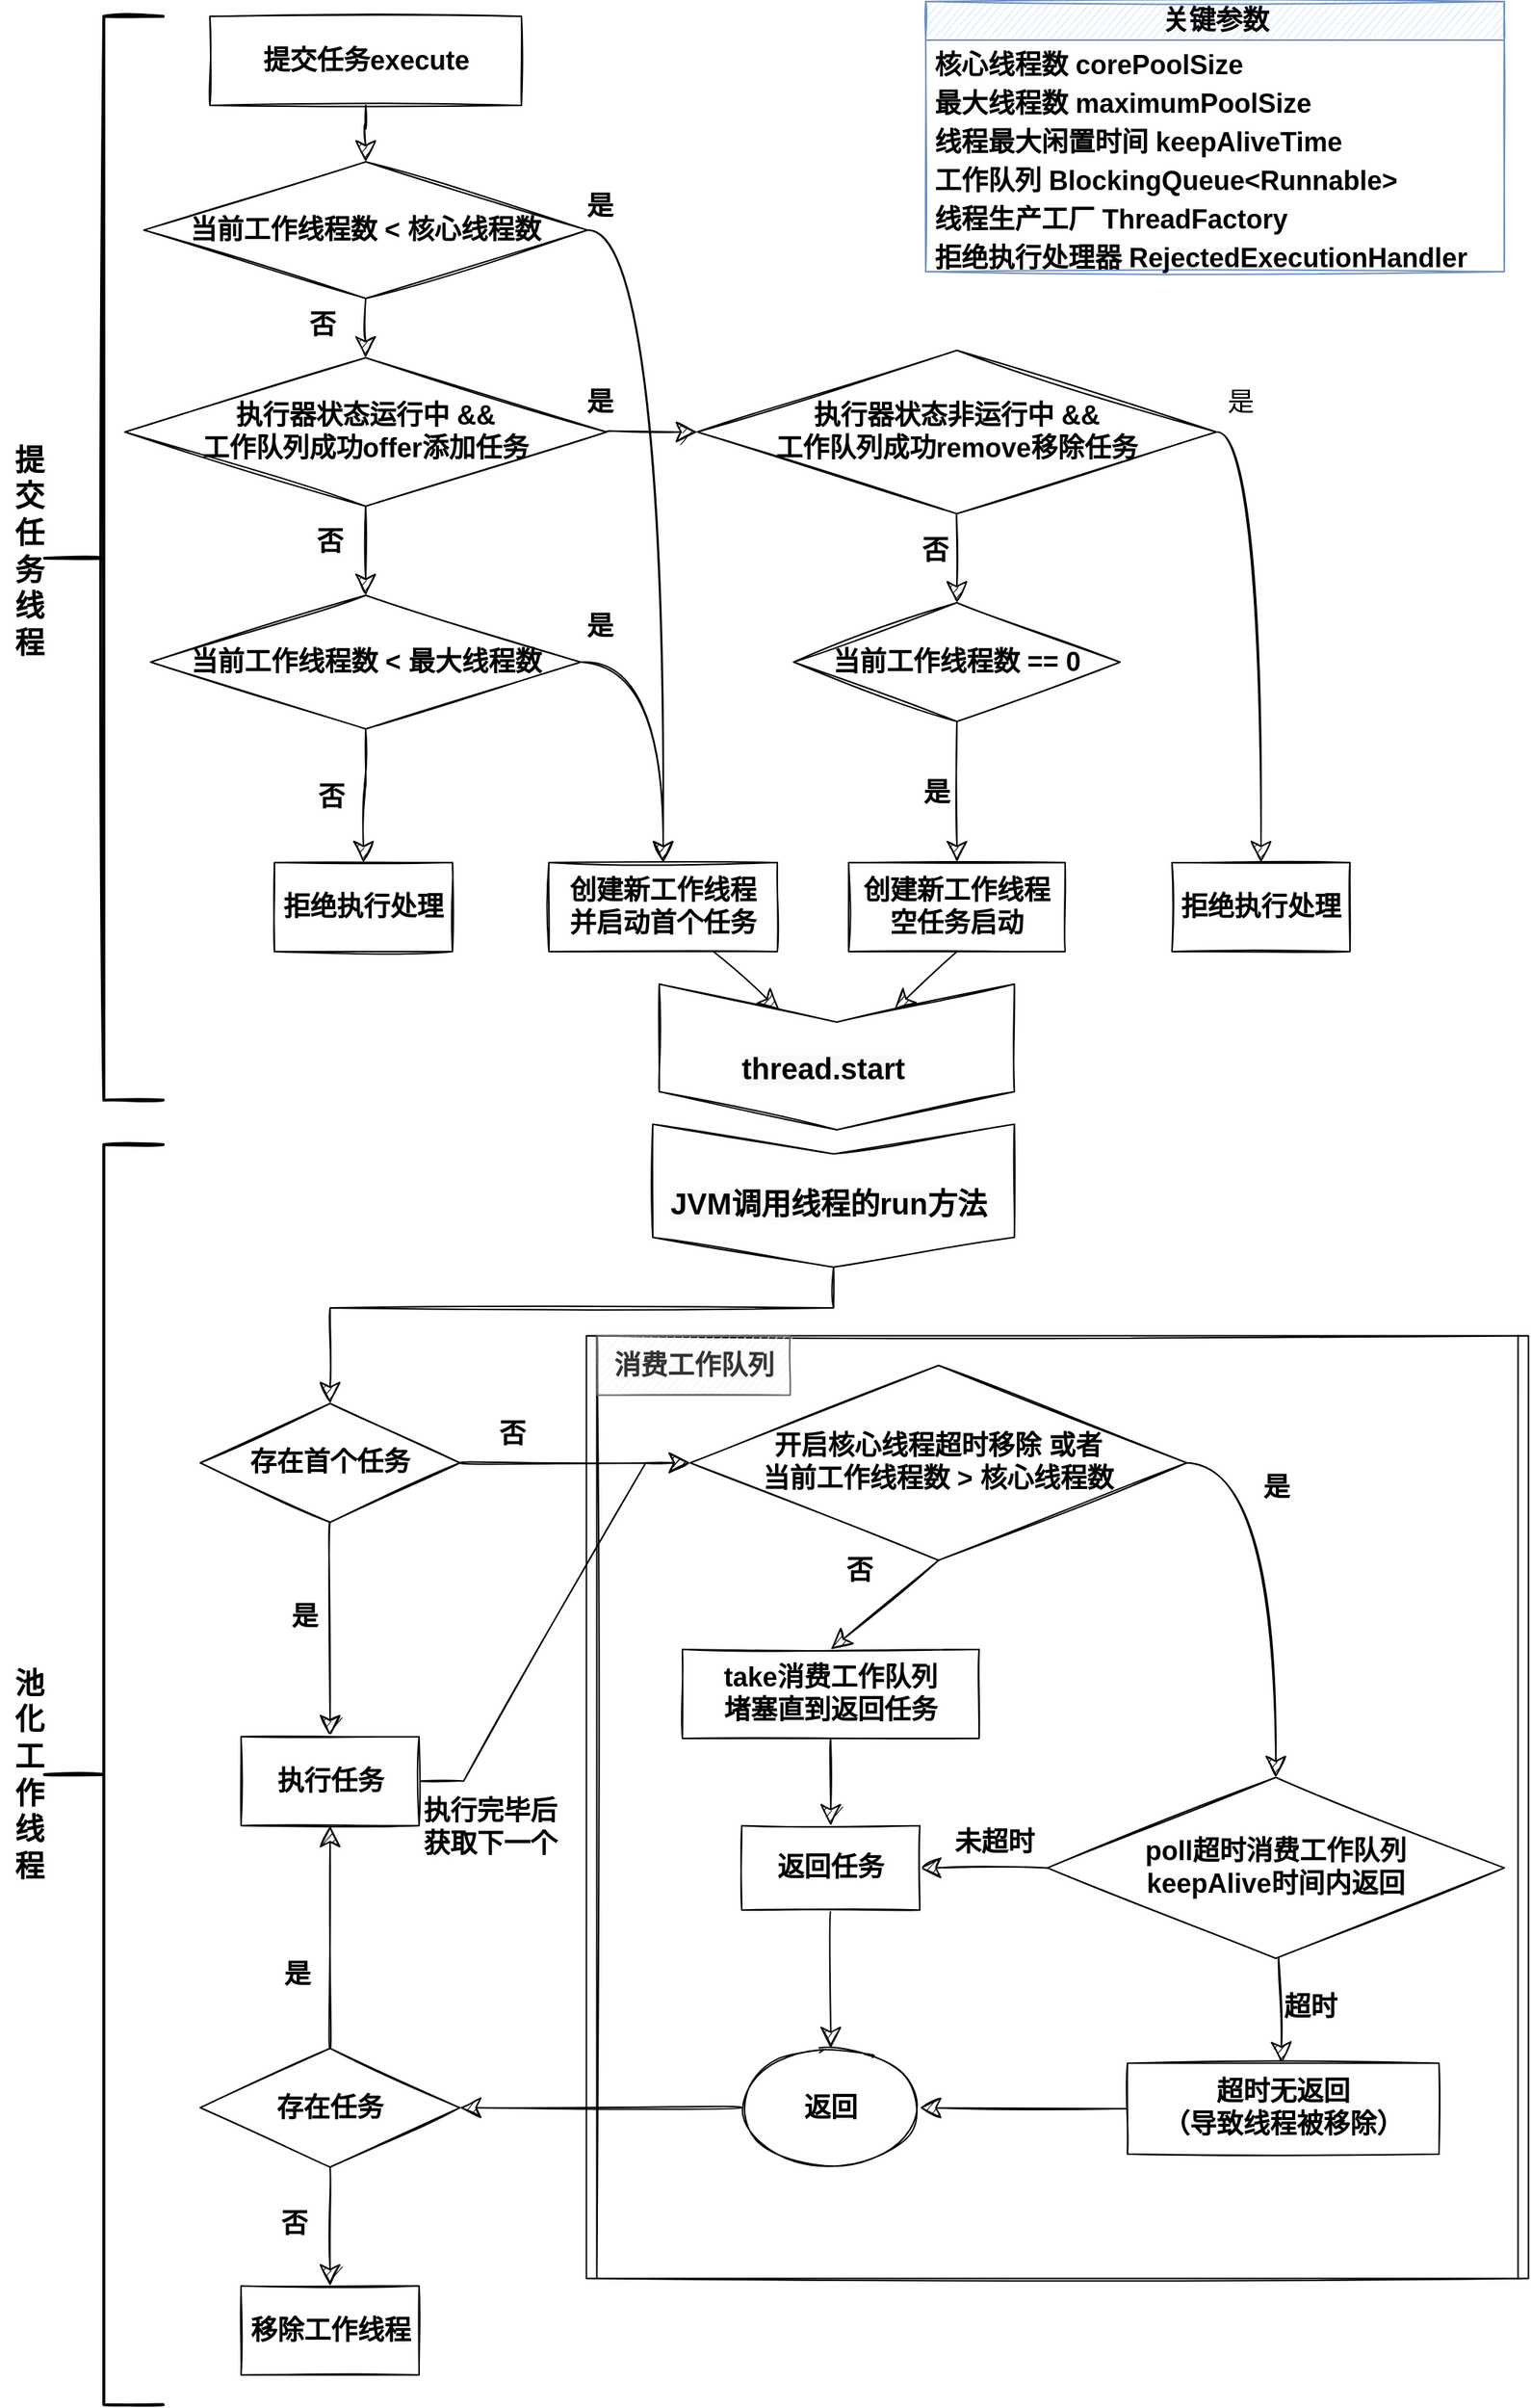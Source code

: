 <mxfile version="14.1.8" type="device" pages="2"><diagram id="BQuRQsGZe7THyDGNdO7_" name="ThreadPoolExecutor"><mxGraphModel dx="2852" dy="1810" grid="1" gridSize="10" guides="1" tooltips="1" connect="1" arrows="1" fold="1" page="1" pageScale="1" pageWidth="827" pageHeight="1169" math="0" shadow="0"><root><mxCell id="0"/><mxCell id="1" parent="0"/><mxCell id="iX357-oVwacg2eCQ-Zhn-71" value="" style="verticalLabelPosition=bottom;verticalAlign=top;shape=process;whiteSpace=wrap;size=0.011;arcSize=6;sketch=1;fontSize=18;fontStyle=1;html=1;" parent="1" vertex="1"><mxGeometry x="415.28" y="918.75" width="635" height="635" as="geometry"/></mxCell><mxCell id="iX357-oVwacg2eCQ-Zhn-15" value="" style="edgeStyle=orthogonalEdgeStyle;orthogonalLoop=1;jettySize=auto;curved=1;sketch=1;fontSize=18;fontStyle=1;html=1;endSize=12;" parent="1" source="iX357-oVwacg2eCQ-Zhn-12" target="iX357-oVwacg2eCQ-Zhn-14" edge="1"><mxGeometry relative="1" as="geometry"/></mxCell><mxCell id="iX357-oVwacg2eCQ-Zhn-12" value="提交任务execute" style="whiteSpace=wrap;sketch=1;fontSize=18;fontStyle=1;html=1;" parent="1" vertex="1"><mxGeometry x="161.5" y="30" width="210" height="60" as="geometry"/></mxCell><mxCell id="iX357-oVwacg2eCQ-Zhn-17" value="" style="edgeStyle=orthogonalEdgeStyle;orthogonalLoop=1;jettySize=auto;entryX=0.5;entryY=0;entryDx=0;entryDy=0;curved=1;sketch=1;fontSize=18;fontStyle=1;html=1;exitX=1;exitY=0.5;exitDx=0;exitDy=0;endSize=12;" parent="1" source="iX357-oVwacg2eCQ-Zhn-14" target="iX357-oVwacg2eCQ-Zhn-41" edge="1"><mxGeometry relative="1" as="geometry"><mxPoint x="450" y="170" as="targetPoint"/></mxGeometry></mxCell><mxCell id="iX357-oVwacg2eCQ-Zhn-18" value="是" style="edgeLabel;align=center;verticalAlign=middle;resizable=0;points=[];sketch=1;fontSize=18;fontStyle=1;html=1;" parent="iX357-oVwacg2eCQ-Zhn-17" vertex="1" connectable="0"><mxGeometry x="-0.254" y="4" relative="1" as="geometry"><mxPoint x="-47" y="-143.43" as="offset"/></mxGeometry></mxCell><mxCell id="iX357-oVwacg2eCQ-Zhn-23" value="" style="edgeStyle=orthogonalEdgeStyle;orthogonalLoop=1;jettySize=auto;curved=1;sketch=1;fontSize=18;fontStyle=1;html=1;endSize=12;" parent="1" source="iX357-oVwacg2eCQ-Zhn-14" target="iX357-oVwacg2eCQ-Zhn-22" edge="1"><mxGeometry relative="1" as="geometry"/></mxCell><mxCell id="iX357-oVwacg2eCQ-Zhn-24" value="否" style="edgeLabel;align=center;verticalAlign=middle;resizable=0;points=[];sketch=1;fontSize=18;fontStyle=1;html=1;" parent="iX357-oVwacg2eCQ-Zhn-23" vertex="1" connectable="0"><mxGeometry x="-0.12" relative="1" as="geometry"><mxPoint x="-29.52" as="offset"/></mxGeometry></mxCell><mxCell id="iX357-oVwacg2eCQ-Zhn-14" value="当前工作线程数 &amp;lt; 核心线程数" style="rhombus;whiteSpace=wrap;sketch=1;fontSize=18;fontStyle=1;html=1;" parent="1" vertex="1"><mxGeometry x="117" y="128" width="299" height="92" as="geometry"/></mxCell><mxCell id="iX357-oVwacg2eCQ-Zhn-27" value="" style="edgeStyle=orthogonalEdgeStyle;orthogonalLoop=1;jettySize=auto;curved=1;sketch=1;fontSize=18;fontStyle=1;html=1;endSize=12;" parent="1" source="iX357-oVwacg2eCQ-Zhn-22" target="iX357-oVwacg2eCQ-Zhn-25" edge="1"><mxGeometry relative="1" as="geometry"/></mxCell><mxCell id="iX357-oVwacg2eCQ-Zhn-47" value="是" style="edgeLabel;align=center;verticalAlign=middle;resizable=0;points=[];sketch=1;fontSize=18;fontStyle=1;html=1;" parent="iX357-oVwacg2eCQ-Zhn-27" vertex="1" connectable="0"><mxGeometry x="-0.054" y="4" relative="1" as="geometry"><mxPoint x="-33.86" y="-16" as="offset"/></mxGeometry></mxCell><mxCell id="iX357-oVwacg2eCQ-Zhn-39" value="" style="edgeStyle=orthogonalEdgeStyle;orthogonalLoop=1;jettySize=auto;curved=1;sketch=1;fontSize=18;fontStyle=1;html=1;endSize=12;" parent="1" source="iX357-oVwacg2eCQ-Zhn-22" target="iX357-oVwacg2eCQ-Zhn-38" edge="1"><mxGeometry relative="1" as="geometry"/></mxCell><mxCell id="iX357-oVwacg2eCQ-Zhn-46" value="否" style="edgeLabel;align=center;verticalAlign=middle;resizable=0;points=[];sketch=1;fontSize=18;fontStyle=1;html=1;" parent="iX357-oVwacg2eCQ-Zhn-39" vertex="1" connectable="0"><mxGeometry x="-0.2" y="-1" relative="1" as="geometry"><mxPoint x="-23.93" as="offset"/></mxGeometry></mxCell><mxCell id="iX357-oVwacg2eCQ-Zhn-22" value="执行器状态运行中 &amp;amp;&amp;amp;&lt;br&gt;工作队列成功offer添加任务" style="rhombus;whiteSpace=wrap;sketch=1;fontSize=18;fontStyle=1;html=1;" parent="1" vertex="1"><mxGeometry x="104.14" y="260" width="324.72" height="100" as="geometry"/></mxCell><mxCell id="iX357-oVwacg2eCQ-Zhn-30" value="" style="edgeStyle=orthogonalEdgeStyle;orthogonalLoop=1;jettySize=auto;curved=1;sketch=1;fontSize=18;fontStyle=1;html=1;exitX=1;exitY=0.5;exitDx=0;exitDy=0;endSize=12;" parent="1" source="iX357-oVwacg2eCQ-Zhn-25" target="iX357-oVwacg2eCQ-Zhn-29" edge="1"><mxGeometry relative="1" as="geometry"/></mxCell><mxCell id="iX357-oVwacg2eCQ-Zhn-106" value="是" style="edgeLabel;html=1;align=center;verticalAlign=middle;resizable=0;points=[];fontSize=18;" parent="iX357-oVwacg2eCQ-Zhn-30" vertex="1" connectable="0"><mxGeometry x="-0.881" y="-13" relative="1" as="geometry"><mxPoint x="-3" y="-33" as="offset"/></mxGeometry></mxCell><mxCell id="iX357-oVwacg2eCQ-Zhn-33" value="" style="edgeStyle=orthogonalEdgeStyle;orthogonalLoop=1;jettySize=auto;curved=1;sketch=1;fontSize=18;fontStyle=1;html=1;endSize=12;" parent="1" source="iX357-oVwacg2eCQ-Zhn-25" target="iX357-oVwacg2eCQ-Zhn-32" edge="1"><mxGeometry relative="1" as="geometry"/></mxCell><mxCell id="iX357-oVwacg2eCQ-Zhn-25" value="执行器状态非运行中 &amp;amp;&amp;amp;&lt;br&gt;工作队列成功remove移除任务" style="rhombus;whiteSpace=wrap;sketch=1;fontSize=18;fontStyle=1;html=1;" parent="1" vertex="1"><mxGeometry x="490.01" y="255" width="350" height="110" as="geometry"/></mxCell><mxCell id="iX357-oVwacg2eCQ-Zhn-29" value="拒绝执行处理" style="whiteSpace=wrap;sketch=1;fontSize=18;fontStyle=1;html=1;" parent="1" vertex="1"><mxGeometry x="810" y="600" width="120" height="60" as="geometry"/></mxCell><mxCell id="iX357-oVwacg2eCQ-Zhn-36" value="" style="edgeStyle=orthogonalEdgeStyle;orthogonalLoop=1;jettySize=auto;curved=1;sketch=1;fontSize=18;fontStyle=1;html=1;endSize=12;" parent="1" source="iX357-oVwacg2eCQ-Zhn-32" target="iX357-oVwacg2eCQ-Zhn-35" edge="1"><mxGeometry relative="1" as="geometry"/></mxCell><mxCell id="iX357-oVwacg2eCQ-Zhn-32" value="当前工作线程数 == 0" style="rhombus;whiteSpace=wrap;sketch=1;fontSize=18;fontStyle=1;html=1;" parent="1" vertex="1"><mxGeometry x="555" y="425" width="220" height="80" as="geometry"/></mxCell><mxCell id="iX357-oVwacg2eCQ-Zhn-34" value="否" style="edgeLabel;align=center;verticalAlign=middle;resizable=0;points=[];sketch=1;fontSize=18;fontStyle=1;html=1;" parent="1" vertex="1" connectable="0"><mxGeometry x="650" y="390" as="geometry"/></mxCell><mxCell id="iX357-oVwacg2eCQ-Zhn-123" style="edgeStyle=none;rounded=0;sketch=1;orthogonalLoop=1;jettySize=auto;html=1;exitX=0.5;exitY=1;exitDx=0;exitDy=0;entryX=0;entryY=0.25;entryDx=0;entryDy=0;endSize=12;fontSize=18;" parent="1" source="iX357-oVwacg2eCQ-Zhn-35" target="iX357-oVwacg2eCQ-Zhn-117" edge="1"><mxGeometry relative="1" as="geometry"/></mxCell><mxCell id="iX357-oVwacg2eCQ-Zhn-35" value="创建新工作线程&lt;br&gt;空任务启动" style="whiteSpace=wrap;sketch=1;fontSize=18;fontStyle=1;html=1;" parent="1" vertex="1"><mxGeometry x="592.05" y="600" width="145.91" height="60" as="geometry"/></mxCell><mxCell id="iX357-oVwacg2eCQ-Zhn-37" value="是" style="edgeLabel;align=center;verticalAlign=middle;resizable=0;points=[];sketch=1;fontSize=18;fontStyle=1;html=1;" parent="1" vertex="1" connectable="0"><mxGeometry x="660" y="440" as="geometry"><mxPoint x="-9" y="113" as="offset"/></mxGeometry></mxCell><mxCell id="iX357-oVwacg2eCQ-Zhn-42" value="" style="edgeStyle=orthogonalEdgeStyle;orthogonalLoop=1;jettySize=auto;curved=1;sketch=1;fontSize=18;fontStyle=1;html=1;exitX=1;exitY=0.5;exitDx=0;exitDy=0;endSize=12;" parent="1" source="iX357-oVwacg2eCQ-Zhn-38" target="iX357-oVwacg2eCQ-Zhn-41" edge="1"><mxGeometry relative="1" as="geometry"/></mxCell><mxCell id="iX357-oVwacg2eCQ-Zhn-48" value="是" style="edgeLabel;align=center;verticalAlign=middle;resizable=0;points=[];sketch=1;fontSize=18;fontStyle=1;html=1;" parent="iX357-oVwacg2eCQ-Zhn-42" vertex="1" connectable="0"><mxGeometry x="-0.05" y="1" relative="1" as="geometry"><mxPoint x="-44" y="-59.43" as="offset"/></mxGeometry></mxCell><mxCell id="iX357-oVwacg2eCQ-Zhn-44" value="" style="edgeStyle=orthogonalEdgeStyle;orthogonalLoop=1;jettySize=auto;curved=1;sketch=1;fontSize=18;fontStyle=1;html=1;endSize=12;" parent="1" source="iX357-oVwacg2eCQ-Zhn-38" target="iX357-oVwacg2eCQ-Zhn-43" edge="1"><mxGeometry relative="1" as="geometry"/></mxCell><mxCell id="iX357-oVwacg2eCQ-Zhn-45" value="否" style="edgeLabel;align=center;verticalAlign=middle;resizable=0;points=[];sketch=1;fontSize=18;fontStyle=1;html=1;" parent="iX357-oVwacg2eCQ-Zhn-44" vertex="1" connectable="0"><mxGeometry x="0.022" y="-1" relative="1" as="geometry"><mxPoint x="-21.5" as="offset"/></mxGeometry></mxCell><mxCell id="iX357-oVwacg2eCQ-Zhn-38" value="当前工作线程数 &amp;lt; 最大线程数" style="rhombus;whiteSpace=wrap;sketch=1;fontSize=18;fontStyle=1;html=1;" parent="1" vertex="1"><mxGeometry x="121.5" y="420" width="290" height="90" as="geometry"/></mxCell><mxCell id="iX357-oVwacg2eCQ-Zhn-122" style="rounded=0;sketch=1;orthogonalLoop=1;jettySize=auto;html=1;entryX=0;entryY=0.75;entryDx=0;entryDy=0;endSize=12;fontSize=18;" parent="1" source="iX357-oVwacg2eCQ-Zhn-41" target="iX357-oVwacg2eCQ-Zhn-117" edge="1"><mxGeometry relative="1" as="geometry"/></mxCell><mxCell id="iX357-oVwacg2eCQ-Zhn-41" value="创建新工作线程&lt;br&gt;并启动首个任务" style="whiteSpace=wrap;sketch=1;fontSize=18;fontStyle=1;html=1;" parent="1" vertex="1"><mxGeometry x="390" y="600" width="154" height="60" as="geometry"/></mxCell><mxCell id="iX357-oVwacg2eCQ-Zhn-43" value="拒绝执行处理" style="whiteSpace=wrap;sketch=1;fontSize=18;fontStyle=1;html=1;" parent="1" vertex="1"><mxGeometry x="205" y="600" width="120" height="60" as="geometry"/></mxCell><mxCell id="iX357-oVwacg2eCQ-Zhn-56" value="" style="edgeStyle=orthogonalEdgeStyle;orthogonalLoop=1;jettySize=auto;curved=1;sketch=1;fontSize=18;fontStyle=1;entryX=0.5;entryY=0;entryDx=0;entryDy=0;html=1;exitX=1;exitY=0.5;exitDx=0;exitDy=0;endSize=12;" parent="1" source="iX357-oVwacg2eCQ-Zhn-53" target="iX357-oVwacg2eCQ-Zhn-55" edge="1"><mxGeometry relative="1" as="geometry"/></mxCell><mxCell id="iX357-oVwacg2eCQ-Zhn-57" value="是" style="edgeLabel;align=center;verticalAlign=middle;resizable=0;points=[];sketch=1;fontSize=18;fontStyle=1;html=1;" parent="iX357-oVwacg2eCQ-Zhn-56" vertex="1" connectable="0"><mxGeometry x="-0.113" y="2" relative="1" as="geometry"><mxPoint x="-2" y="-44.43" as="offset"/></mxGeometry></mxCell><mxCell id="iX357-oVwacg2eCQ-Zhn-65" value="" style="orthogonalLoop=1;jettySize=auto;sketch=1;fontSize=18;fontStyle=1;html=1;endSize=12;exitX=0.5;exitY=1;exitDx=0;exitDy=0;entryX=0.5;entryY=0;entryDx=0;entryDy=0;" parent="1" source="iX357-oVwacg2eCQ-Zhn-53" target="iX357-oVwacg2eCQ-Zhn-64" edge="1"><mxGeometry relative="1" as="geometry"/></mxCell><mxCell id="iX357-oVwacg2eCQ-Zhn-67" value="否" style="edgeLabel;align=center;verticalAlign=middle;resizable=0;points=[];sketch=1;fontSize=18;fontStyle=1;html=1;" parent="iX357-oVwacg2eCQ-Zhn-65" vertex="1" connectable="0"><mxGeometry x="-0.125" y="-1" relative="1" as="geometry"><mxPoint x="-21.71" y="-18.43" as="offset"/></mxGeometry></mxCell><mxCell id="iX357-oVwacg2eCQ-Zhn-53" value="开启核心线程超时移除 或者&lt;br&gt;当前工作线程数 &amp;gt; 核心线程数" style="rhombus;whiteSpace=wrap;sketch=1;fontSize=18;fontStyle=1;html=1;" parent="1" vertex="1"><mxGeometry x="485.28" y="938.75" width="334.72" height="131.25" as="geometry"/></mxCell><mxCell id="iX357-oVwacg2eCQ-Zhn-59" value="" style="orthogonalLoop=1;jettySize=auto;sketch=1;fontSize=18;fontStyle=1;html=1;endSize=12;" parent="1" source="iX357-oVwacg2eCQ-Zhn-55" target="iX357-oVwacg2eCQ-Zhn-58" edge="1"><mxGeometry relative="1" as="geometry"/></mxCell><mxCell id="iX357-oVwacg2eCQ-Zhn-60" value="超时" style="edgeLabel;align=center;verticalAlign=middle;resizable=0;points=[];sketch=1;fontSize=18;fontStyle=1;html=1;" parent="iX357-oVwacg2eCQ-Zhn-59" vertex="1" connectable="0"><mxGeometry x="-0.234" y="3" relative="1" as="geometry"><mxPoint x="17" y="5.49" as="offset"/></mxGeometry></mxCell><mxCell id="iX357-oVwacg2eCQ-Zhn-97" value="" style="rounded=0;sketch=1;orthogonalLoop=1;jettySize=auto;exitX=0;exitY=0.5;exitDx=0;exitDy=0;entryX=1;entryY=0.5;entryDx=0;entryDy=0;fontSize=18;html=1;endSize=12;" parent="1" source="iX357-oVwacg2eCQ-Zhn-55" target="iX357-oVwacg2eCQ-Zhn-61" edge="1"><mxGeometry relative="1" as="geometry"/></mxCell><mxCell id="iX357-oVwacg2eCQ-Zhn-55" value="poll超时消费工作队列&lt;br&gt;keepAlive时间内返回" style="rhombus;whiteSpace=wrap;sketch=1;fontSize=18;fontStyle=1;html=1;" parent="1" vertex="1"><mxGeometry x="726.02" y="1216.25" width="307.96" height="121.88" as="geometry"/></mxCell><mxCell id="iX357-oVwacg2eCQ-Zhn-110" style="edgeStyle=orthogonalEdgeStyle;curved=1;rounded=0;sketch=1;orthogonalLoop=1;jettySize=auto;html=1;exitX=0;exitY=0.5;exitDx=0;exitDy=0;entryX=1;entryY=0.5;entryDx=0;entryDy=0;fontSize=18;endSize=12;" parent="1" source="iX357-oVwacg2eCQ-Zhn-58" target="iX357-oVwacg2eCQ-Zhn-80" edge="1"><mxGeometry relative="1" as="geometry"/></mxCell><mxCell id="iX357-oVwacg2eCQ-Zhn-58" value="超时无返回&lt;br&gt;（导致线程被移除）" style="whiteSpace=wrap;sketch=1;fontSize=18;fontStyle=1;html=1;" parent="1" vertex="1"><mxGeometry x="780" y="1408.75" width="210" height="61.25" as="geometry"/></mxCell><mxCell id="iX357-oVwacg2eCQ-Zhn-96" value="" style="edgeStyle=orthogonalEdgeStyle;curved=1;rounded=0;sketch=1;orthogonalLoop=1;jettySize=auto;exitX=0.5;exitY=1;exitDx=0;exitDy=0;fontSize=18;html=1;endSize=12;" parent="1" source="iX357-oVwacg2eCQ-Zhn-61" target="iX357-oVwacg2eCQ-Zhn-80" edge="1"><mxGeometry relative="1" as="geometry"/></mxCell><mxCell id="iX357-oVwacg2eCQ-Zhn-61" value="返回任务" style="whiteSpace=wrap;sketch=1;fontSize=18;fontStyle=1;html=1;" parent="1" vertex="1"><mxGeometry x="520" y="1248.75" width="120" height="56.87" as="geometry"/></mxCell><mxCell id="iX357-oVwacg2eCQ-Zhn-66" value="" style="edgeStyle=orthogonalEdgeStyle;orthogonalLoop=1;jettySize=auto;entryX=0.5;entryY=0;entryDx=0;entryDy=0;curved=1;sketch=1;fontSize=18;fontStyle=1;html=1;endSize=12;" parent="1" source="iX357-oVwacg2eCQ-Zhn-64" target="iX357-oVwacg2eCQ-Zhn-61" edge="1"><mxGeometry relative="1" as="geometry"/></mxCell><mxCell id="iX357-oVwacg2eCQ-Zhn-64" value="take消费工作队列&lt;br&gt;堵塞直到返回任务" style="whiteSpace=wrap;sketch=1;fontSize=18;fontStyle=1;html=1;" parent="1" vertex="1"><mxGeometry x="480" y="1130" width="200" height="60" as="geometry"/></mxCell><mxCell id="iX357-oVwacg2eCQ-Zhn-72" value="" style="edgeStyle=orthogonalEdgeStyle;orthogonalLoop=1;jettySize=auto;exitX=1;exitY=0.5;exitDx=0;exitDy=0;entryX=0;entryY=0.5;entryDx=0;entryDy=0;curved=1;sketch=1;fontSize=18;fontStyle=1;html=1;endSize=12;" parent="1" source="iX357-oVwacg2eCQ-Zhn-68" target="iX357-oVwacg2eCQ-Zhn-53" edge="1"><mxGeometry relative="1" as="geometry"/></mxCell><mxCell id="iX357-oVwacg2eCQ-Zhn-73" value="否" style="edgeLabel;align=center;verticalAlign=middle;resizable=0;points=[];sketch=1;fontSize=18;fontStyle=1;html=1;" parent="iX357-oVwacg2eCQ-Zhn-72" vertex="1" connectable="0"><mxGeometry x="-0.176" y="2" relative="1" as="geometry"><mxPoint x="-29.29" y="-18" as="offset"/></mxGeometry></mxCell><mxCell id="iX357-oVwacg2eCQ-Zhn-87" value="" style="edgeStyle=orthogonalEdgeStyle;orthogonalLoop=1;jettySize=auto;curved=1;sketch=1;fontSize=18;fontStyle=1;html=1;endSize=12;" parent="1" source="iX357-oVwacg2eCQ-Zhn-68" target="iX357-oVwacg2eCQ-Zhn-86" edge="1"><mxGeometry relative="1" as="geometry"/></mxCell><mxCell id="iX357-oVwacg2eCQ-Zhn-88" value="是" style="edgeLabel;align=center;verticalAlign=middle;resizable=0;points=[];sketch=1;fontSize=18;fontStyle=1;html=1;" parent="iX357-oVwacg2eCQ-Zhn-87" vertex="1" connectable="0"><mxGeometry x="-0.12" y="-1" relative="1" as="geometry"><mxPoint x="-16.5" as="offset"/></mxGeometry></mxCell><mxCell id="iX357-oVwacg2eCQ-Zhn-68" value="存在首个任务" style="rhombus;whiteSpace=wrap;sketch=1;fontSize=18;fontStyle=1;html=1;" parent="1" vertex="1"><mxGeometry x="155" y="964.38" width="175" height="80" as="geometry"/></mxCell><mxCell id="iX357-oVwacg2eCQ-Zhn-74" value="消费工作队列" style="text;strokeColor=#666666;align=center;verticalAlign=middle;whiteSpace=wrap;sketch=1;fontSize=18;fontStyle=1;html=1;rounded=0;glass=0;shadow=0;fillColor=#f5f5f5;fontColor=#333333;" parent="1" vertex="1"><mxGeometry x="422.64" y="918.75" width="130" height="40" as="geometry"/></mxCell><mxCell id="iX357-oVwacg2eCQ-Zhn-92" value="" style="orthogonalLoop=1;jettySize=auto;sketch=1;fontSize=18;fontStyle=1;html=1;endSize=12;" parent="1" source="iX357-oVwacg2eCQ-Zhn-78" target="iX357-oVwacg2eCQ-Zhn-91" edge="1"><mxGeometry relative="1" as="geometry"/></mxCell><mxCell id="iX357-oVwacg2eCQ-Zhn-93" value="否" style="edgeLabel;align=center;verticalAlign=middle;resizable=0;points=[];sketch=1;fontSize=18;fontStyle=1;html=1;" parent="iX357-oVwacg2eCQ-Zhn-92" vertex="1" connectable="0"><mxGeometry x="-0.044" relative="1" as="geometry"><mxPoint x="-25.03" as="offset"/></mxGeometry></mxCell><mxCell id="iX357-oVwacg2eCQ-Zhn-100" value="" style="edgeStyle=orthogonalEdgeStyle;curved=1;rounded=0;sketch=1;orthogonalLoop=1;jettySize=auto;exitX=0.5;exitY=0;exitDx=0;exitDy=0;fontSize=18;html=1;endSize=12;" parent="1" source="iX357-oVwacg2eCQ-Zhn-78" target="iX357-oVwacg2eCQ-Zhn-86" edge="1"><mxGeometry relative="1" as="geometry"/></mxCell><mxCell id="iX357-oVwacg2eCQ-Zhn-109" value="&lt;b&gt;是&lt;/b&gt;" style="edgeLabel;html=1;align=center;verticalAlign=middle;resizable=0;points=[];fontSize=18;" parent="iX357-oVwacg2eCQ-Zhn-100" vertex="1" connectable="0"><mxGeometry x="-0.088" y="1" relative="1" as="geometry"><mxPoint x="-21.5" y="18.57" as="offset"/></mxGeometry></mxCell><mxCell id="iX357-oVwacg2eCQ-Zhn-78" value="存在任务" style="rhombus;whiteSpace=wrap;sketch=1;fontSize=18;fontStyle=1;html=1;" parent="1" vertex="1"><mxGeometry x="155" y="1398.75" width="175" height="80" as="geometry"/></mxCell><mxCell id="iX357-oVwacg2eCQ-Zhn-99" value="" style="edgeStyle=orthogonalEdgeStyle;curved=1;rounded=0;sketch=1;orthogonalLoop=1;jettySize=auto;exitX=0;exitY=0.5;exitDx=0;exitDy=0;entryX=1;entryY=0.5;entryDx=0;entryDy=0;fontSize=18;html=1;endSize=12;" parent="1" source="iX357-oVwacg2eCQ-Zhn-80" target="iX357-oVwacg2eCQ-Zhn-78" edge="1"><mxGeometry relative="1" as="geometry"/></mxCell><mxCell id="iX357-oVwacg2eCQ-Zhn-80" value="返回" style="ellipse;whiteSpace=wrap;sketch=1;fontSize=18;fontStyle=1;html=1;" parent="1" vertex="1"><mxGeometry x="520" y="1398.75" width="120" height="80" as="geometry"/></mxCell><mxCell id="iX357-oVwacg2eCQ-Zhn-101" value="" style="edgeStyle=entityRelationEdgeStyle;rounded=0;sketch=1;orthogonalLoop=1;jettySize=auto;exitX=1;exitY=0.5;exitDx=0;exitDy=0;entryX=0;entryY=0.5;entryDx=0;entryDy=0;fontSize=18;html=1;endSize=12;" parent="1" source="iX357-oVwacg2eCQ-Zhn-86" target="iX357-oVwacg2eCQ-Zhn-53" edge="1"><mxGeometry relative="1" as="geometry"/></mxCell><mxCell id="iX357-oVwacg2eCQ-Zhn-102" value="&lt;b&gt;执行完毕后&lt;br&gt;获取下一个&lt;/b&gt;" style="edgeLabel;align=center;verticalAlign=middle;resizable=0;points=[];fontSize=18;html=1;" parent="iX357-oVwacg2eCQ-Zhn-101" vertex="1" connectable="0"><mxGeometry x="-0.702" y="18" relative="1" as="geometry"><mxPoint x="24.86" y="53.74" as="offset"/></mxGeometry></mxCell><mxCell id="iX357-oVwacg2eCQ-Zhn-86" value="执行任务" style="whiteSpace=wrap;sketch=1;fontSize=18;fontStyle=1;html=1;" parent="1" vertex="1"><mxGeometry x="182.5" y="1188.75" width="120" height="60" as="geometry"/></mxCell><mxCell id="iX357-oVwacg2eCQ-Zhn-91" value="移除工作线程" style="whiteSpace=wrap;sketch=1;fontSize=18;fontStyle=1;html=1;" parent="1" vertex="1"><mxGeometry x="182.5" y="1558.75" width="120" height="60" as="geometry"/></mxCell><mxCell id="iX357-oVwacg2eCQ-Zhn-103" value="" style="strokeWidth=2;shape=mxgraph.flowchart.annotation_2;align=right;labelPosition=right;pointerEvents=1;sketch=1;fontSize=18;html=1;" parent="1" vertex="1"><mxGeometry x="50" y="30" width="80" height="730" as="geometry"/></mxCell><mxCell id="iX357-oVwacg2eCQ-Zhn-104" value="&lt;b&gt;&lt;font style=&quot;font-size: 20px&quot;&gt;提交任务线程&lt;/font&gt;&lt;/b&gt;" style="text;strokeColor=none;fillColor=none;align=center;verticalAlign=middle;whiteSpace=wrap;rounded=0;sketch=0;fontSize=18;html=1;horizontal=1;" parent="1" vertex="1"><mxGeometry x="20" y="302.5" width="40" height="175" as="geometry"/></mxCell><mxCell id="iX357-oVwacg2eCQ-Zhn-107" value="" style="strokeWidth=2;shape=mxgraph.flowchart.annotation_2;align=right;labelPosition=right;pointerEvents=1;sketch=1;fontSize=18;html=1;" parent="1" vertex="1"><mxGeometry x="50" y="790" width="80" height="848.75" as="geometry"/></mxCell><mxCell id="iX357-oVwacg2eCQ-Zhn-108" value="&lt;b&gt;&lt;font style=&quot;font-size: 20px&quot;&gt;池化工作线程&lt;/font&gt;&lt;/b&gt;" style="text;strokeColor=none;fillColor=none;align=center;verticalAlign=middle;whiteSpace=wrap;rounded=0;sketch=0;fontSize=18;html=1;horizontal=1;" parent="1" vertex="1"><mxGeometry x="20" y="1126.87" width="40" height="175" as="geometry"/></mxCell><mxCell id="iX357-oVwacg2eCQ-Zhn-117" value="" style="shape=step;perimeter=stepPerimeter;whiteSpace=wrap;html=1;fixedSize=1;rounded=0;shadow=0;glass=0;sketch=1;fillColor=none;fontSize=18;rotation=90;size=25.63;" parent="1" vertex="1"><mxGeometry x="535" y="611.25" width="98.12" height="239.38" as="geometry"/></mxCell><mxCell id="iX357-oVwacg2eCQ-Zhn-118" value="&lt;span style=&quot;color: rgb(0 , 0 , 0) ; font-family: &amp;#34;helvetica&amp;#34; ; font-style: normal ; letter-spacing: normal ; text-align: center ; text-indent: 0px ; text-transform: none ; word-spacing: 0px ; background-color: rgb(248 , 249 , 250) ; display: inline ; float: none&quot;&gt;&lt;b&gt;&lt;font style=&quot;font-size: 20px&quot;&gt;thread.start&lt;/font&gt;&lt;/b&gt;&lt;/span&gt;" style="text;whiteSpace=wrap;html=1;fontSize=18;" parent="1" vertex="1"><mxGeometry x="517.5" y="720" width="120" height="40" as="geometry"/></mxCell><mxCell id="iX357-oVwacg2eCQ-Zhn-121" style="rounded=0;sketch=1;orthogonalLoop=1;jettySize=auto;html=1;exitX=1;exitY=0.5;exitDx=0;exitDy=0;entryX=0.5;entryY=0;entryDx=0;entryDy=0;endSize=12;fontSize=18;edgeStyle=orthogonalEdgeStyle;" parent="1" source="iX357-oVwacg2eCQ-Zhn-119" target="iX357-oVwacg2eCQ-Zhn-68" edge="1"><mxGeometry relative="1" as="geometry"><Array as="points"><mxPoint x="582" y="900"/><mxPoint x="242" y="900"/></Array></mxGeometry></mxCell><mxCell id="iX357-oVwacg2eCQ-Zhn-119" value="" style="shape=step;perimeter=stepPerimeter;whiteSpace=wrap;html=1;fixedSize=1;rounded=0;shadow=0;glass=0;sketch=1;fillColor=none;fontSize=18;rotation=90;" parent="1" vertex="1"><mxGeometry x="533.75" y="702.5" width="96.25" height="243.75" as="geometry"/></mxCell><mxCell id="iX357-oVwacg2eCQ-Zhn-120" value="&lt;meta charset=&quot;utf-8&quot;&gt;&lt;b style=&quot;color: rgb(0, 0, 0); font-family: helvetica; font-size: 18px; font-style: normal; letter-spacing: normal; text-align: center; text-indent: 0px; text-transform: none; word-spacing: 0px; background-color: rgb(248, 249, 250);&quot;&gt;&lt;font style=&quot;font-size: 20px&quot;&gt;JVM调用线程的run方法&lt;/font&gt;&lt;/b&gt;" style="text;whiteSpace=wrap;html=1;fontSize=18;" parent="1" vertex="1"><mxGeometry x="470" y="810.63" width="240" height="40" as="geometry"/></mxCell><mxCell id="NNXQqw-HryMmRPj-IhCh-1" value="未超时" style="edgeLabel;align=center;verticalAlign=middle;resizable=0;points=[];sketch=1;fontSize=18;fontStyle=1;html=1;" parent="1" vertex="1" connectable="0"><mxGeometry x="910.0" y="1380.763" as="geometry"><mxPoint x="-220" y="-121" as="offset"/></mxGeometry></mxCell><mxCell id="Qfqslvcvl14No_c4nm2e-1" value="关键参数" style="swimlane;fontStyle=1;childLayout=stackLayout;horizontal=1;startSize=26;fillColor=#dae8fc;horizontalStack=0;resizeParent=1;resizeParentMax=0;resizeLast=0;collapsible=1;marginBottom=0;sketch=1;fontSize=18;html=1;strokeColor=#6c8ebf;" vertex="1" parent="1"><mxGeometry x="643.98" y="20" width="390" height="182" as="geometry"/></mxCell><mxCell id="Qfqslvcvl14No_c4nm2e-2" value="核心线程数 corePoolSize" style="text;strokeColor=none;fillColor=none;align=left;verticalAlign=top;spacingLeft=4;spacingRight=4;overflow=hidden;rotatable=0;points=[[0,0.5],[1,0.5]];portConstraint=eastwest;sketch=1;fontSize=18;fontStyle=1;html=1;" vertex="1" parent="Qfqslvcvl14No_c4nm2e-1"><mxGeometry y="26" width="390" height="26" as="geometry"/></mxCell><mxCell id="Qfqslvcvl14No_c4nm2e-3" value="最大线程数 maximumPoolSize" style="text;strokeColor=none;fillColor=none;align=left;verticalAlign=top;spacingLeft=4;spacingRight=4;overflow=hidden;rotatable=0;points=[[0,0.5],[1,0.5]];portConstraint=eastwest;sketch=1;fontSize=18;fontStyle=1;html=1;" vertex="1" parent="Qfqslvcvl14No_c4nm2e-1"><mxGeometry y="52" width="390" height="26" as="geometry"/></mxCell><mxCell id="Qfqslvcvl14No_c4nm2e-4" value="线程最大闲置时间 keepAliveTime" style="text;strokeColor=none;fillColor=none;align=left;verticalAlign=top;spacingLeft=4;spacingRight=4;overflow=hidden;rotatable=0;points=[[0,0.5],[1,0.5]];portConstraint=eastwest;sketch=1;fontSize=18;fontStyle=1;html=1;" vertex="1" parent="Qfqslvcvl14No_c4nm2e-1"><mxGeometry y="78" width="390" height="26" as="geometry"/></mxCell><mxCell id="Qfqslvcvl14No_c4nm2e-5" value="工作队列 BlockingQueue&amp;lt;Runnable&amp;gt;" style="text;strokeColor=none;fillColor=none;align=left;verticalAlign=top;spacingLeft=4;spacingRight=4;overflow=hidden;rotatable=0;points=[[0,0.5],[1,0.5]];portConstraint=eastwest;sketch=1;fontSize=18;fontStyle=1;html=1;" vertex="1" parent="Qfqslvcvl14No_c4nm2e-1"><mxGeometry y="104" width="390" height="26" as="geometry"/></mxCell><mxCell id="Qfqslvcvl14No_c4nm2e-6" value="线程生产工厂 ThreadFactory" style="text;strokeColor=none;fillColor=none;align=left;verticalAlign=top;spacingLeft=4;spacingRight=4;overflow=hidden;rotatable=0;points=[[0,0.5],[1,0.5]];portConstraint=eastwest;sketch=1;fontSize=18;fontStyle=1;html=1;" vertex="1" parent="Qfqslvcvl14No_c4nm2e-1"><mxGeometry y="130" width="390" height="26" as="geometry"/></mxCell><mxCell id="Qfqslvcvl14No_c4nm2e-7" value="拒绝执行处理器 RejectedExecutionHandler" style="text;strokeColor=none;fillColor=none;align=left;verticalAlign=top;spacingLeft=4;spacingRight=4;overflow=hidden;rotatable=0;points=[[0,0.5],[1,0.5]];portConstraint=eastwest;sketch=1;fontSize=18;fontStyle=1;html=1;" vertex="1" parent="Qfqslvcvl14No_c4nm2e-1"><mxGeometry y="156" width="390" height="26" as="geometry"/></mxCell></root></mxGraphModel></diagram><diagram id="eYjSlmRMXuVuHN5vyc0z" name="ScheduledExecutorService"><mxGraphModel dx="4074" dy="2586" grid="1" gridSize="10" guides="1" tooltips="1" connect="1" arrows="1" fold="1" page="1" pageScale="1" pageWidth="827" pageHeight="1169" math="0" shadow="0"><root><mxCell id="WQFO8kbxzrPFQixqNimv-0"/><mxCell id="WQFO8kbxzrPFQixqNimv-1" parent="WQFO8kbxzrPFQixqNimv-0"/><mxCell id="sTwRHdgkCgQYgpjMwHDO-5" value="" style="group" vertex="1" connectable="0" parent="WQFO8kbxzrPFQixqNimv-1"><mxGeometry x="120" y="1300" width="760" height="630" as="geometry"/></mxCell><mxCell id="7DLYHVbCkGNwAM5TXpbm-30" value="" style="verticalLabelPosition=bottom;verticalAlign=top;html=1;shape=process;whiteSpace=wrap;rounded=1;size=0.012;arcSize=1;sketch=1;" vertex="1" parent="sTwRHdgkCgQYgpjMwHDO-5"><mxGeometry width="750" height="610" as="geometry"/></mxCell><mxCell id="7DLYHVbCkGNwAM5TXpbm-38" value="" style="group;rounded=0;sketch=0;shadow=0;container=0;" vertex="1" connectable="0" parent="sTwRHdgkCgQYgpjMwHDO-5"><mxGeometry width="760" height="630" as="geometry"/></mxCell><mxCell id="36neEawRiS6ACQXhRTu5-15" value="&lt;b&gt;执行器运行中 或者&lt;br&gt;&lt;/b&gt;&lt;b&gt;执行器&lt;/b&gt;&lt;b&gt;关闭时&lt;br&gt;当前任务允许运行&lt;br&gt;&lt;/b&gt;" style="rhombus;whiteSpace=wrap;html=1;rounded=0;shadow=0;fontSize=18;fillColor=none;glass=0;sketch=1;" vertex="1" parent="sTwRHdgkCgQYgpjMwHDO-5"><mxGeometry x="462.636" y="33.56" width="230.214" height="120" as="geometry"/></mxCell><mxCell id="36neEawRiS6ACQXhRTu5-22" value="&lt;b&gt;周期任务&lt;/b&gt;" style="rhombus;whiteSpace=wrap;html=1;rounded=0;shadow=0;fontSize=18;fillColor=#dae8fc;glass=0;sketch=1;strokeColor=#6c8ebf;" vertex="1" parent="sTwRHdgkCgQYgpjMwHDO-5"><mxGeometry x="485.155" y="180" width="185.186" height="60" as="geometry"/></mxCell><mxCell id="36neEawRiS6ACQXhRTu5-23" value="" style="edgeStyle=orthogonalEdgeStyle;rounded=0;sketch=1;orthogonalLoop=1;jettySize=auto;html=1;endSize=12;fillColor=#dae8fc;strokeColor=#6c8ebf;strokeWidth=2;" edge="1" parent="sTwRHdgkCgQYgpjMwHDO-5" source="36neEawRiS6ACQXhRTu5-15" target="36neEawRiS6ACQXhRTu5-22"><mxGeometry x="-2.752e-14" as="geometry"/></mxCell><mxCell id="36neEawRiS6ACQXhRTu5-28" value="&lt;font style=&quot;font-size: 18px&quot;&gt;&lt;b&gt;是&lt;/b&gt;&lt;/font&gt;" style="edgeLabel;html=1;align=center;verticalAlign=middle;resizable=0;points=[];" vertex="1" connectable="0" parent="36neEawRiS6ACQXhRTu5-23"><mxGeometry x="-0.109" relative="1" as="geometry"><mxPoint x="-21.51" as="offset"/></mxGeometry></mxCell><mxCell id="36neEawRiS6ACQXhRTu5-25" value="&lt;font style=&quot;font-size: 18px&quot;&gt;&lt;b&gt;执行结束&lt;/b&gt;&lt;/font&gt;" style="ellipse;whiteSpace=wrap;html=1;sketch=1;fillColor=#dae8fc;strokeColor=#6c8ebf;" vertex="1" parent="sTwRHdgkCgQYgpjMwHDO-5"><mxGeometry x="200.405" y="63.56" width="123.922" height="60" as="geometry"/></mxCell><mxCell id="36neEawRiS6ACQXhRTu5-26" style="edgeStyle=orthogonalEdgeStyle;rounded=0;sketch=1;orthogonalLoop=1;jettySize=auto;html=1;endSize=12;" edge="1" parent="sTwRHdgkCgQYgpjMwHDO-5" source="36neEawRiS6ACQXhRTu5-15" target="36neEawRiS6ACQXhRTu5-25"><mxGeometry x="1.336" as="geometry"><mxPoint x="463.972" y="93.56" as="sourcePoint"/><mxPoint x="325.663" y="93.56" as="targetPoint"/><Array as="points"/></mxGeometry></mxCell><mxCell id="7DLYHVbCkGNwAM5TXpbm-36" value="&lt;b&gt;&lt;font style=&quot;font-size: 18px&quot;&gt;否&lt;/font&gt;&lt;/b&gt;" style="edgeLabel;html=1;align=center;verticalAlign=middle;resizable=0;points=[];" vertex="1" connectable="0" parent="36neEawRiS6ACQXhRTu5-26"><mxGeometry x="-0.845" relative="1" as="geometry"><mxPoint x="-12.03" y="-13.56" as="offset"/></mxGeometry></mxCell><mxCell id="36neEawRiS6ACQXhRTu5-31" style="edgeStyle=orthogonalEdgeStyle;rounded=0;sketch=1;orthogonalLoop=1;jettySize=auto;html=1;exitX=0;exitY=0.5;exitDx=0;exitDy=0;entryX=0.5;entryY=1;entryDx=0;entryDy=0;endSize=12;" edge="1" parent="sTwRHdgkCgQYgpjMwHDO-5" source="36neEawRiS6ACQXhRTu5-29" target="36neEawRiS6ACQXhRTu5-25"><mxGeometry x="-2.752e-14" as="geometry"/></mxCell><mxCell id="36neEawRiS6ACQXhRTu5-29" value="&lt;b&gt;执行任务&lt;/b&gt;" style="whiteSpace=wrap;html=1;rounded=0;shadow=0;fontSize=18;fillColor=none;glass=0;sketch=1;" vertex="1" parent="sTwRHdgkCgQYgpjMwHDO-5"><mxGeometry x="289.997" y="180.005" width="116.177" height="60" as="geometry"/></mxCell><mxCell id="36neEawRiS6ACQXhRTu5-30" value="" style="edgeStyle=orthogonalEdgeStyle;rounded=0;sketch=1;orthogonalLoop=1;jettySize=auto;html=1;endSize=12;" edge="1" parent="sTwRHdgkCgQYgpjMwHDO-5" source="36neEawRiS6ACQXhRTu5-22" target="36neEawRiS6ACQXhRTu5-29"><mxGeometry x="-2.752e-14" as="geometry"/></mxCell><mxCell id="36neEawRiS6ACQXhRTu5-33" value="&lt;span style=&quot;font-size: 18px&quot;&gt;&lt;b&gt;非周期&lt;/b&gt;&lt;/span&gt;" style="edgeLabel;html=1;align=center;verticalAlign=middle;resizable=0;points=[];" vertex="1" connectable="0" parent="36neEawRiS6ACQXhRTu5-30"><mxGeometry x="-0.014" y="-1" relative="1" as="geometry"><mxPoint x="3.67" y="-14.63" as="offset"/></mxGeometry></mxCell><mxCell id="36neEawRiS6ACQXhRTu5-36" value="&lt;b&gt;执行任务&lt;/b&gt;" style="whiteSpace=wrap;html=1;rounded=0;shadow=0;fontSize=18;fillColor=#dae8fc;glass=0;sketch=1;strokeColor=#6c8ebf;" vertex="1" parent="sTwRHdgkCgQYgpjMwHDO-5"><mxGeometry x="503.433" y="270" width="145.221" height="60" as="geometry"/></mxCell><mxCell id="36neEawRiS6ACQXhRTu5-37" value="" style="edgeStyle=orthogonalEdgeStyle;rounded=0;sketch=1;orthogonalLoop=1;jettySize=auto;html=1;endSize=12;fillColor=#dae8fc;strokeColor=#6c8ebf;strokeWidth=2;" edge="1" parent="sTwRHdgkCgQYgpjMwHDO-5" source="36neEawRiS6ACQXhRTu5-22" target="36neEawRiS6ACQXhRTu5-36"><mxGeometry x="-2.752e-14" as="geometry"/></mxCell><mxCell id="36neEawRiS6ACQXhRTu5-40" value="&lt;font style=&quot;font-size: 18px&quot;&gt;&lt;b&gt;周期&lt;/b&gt;&lt;/font&gt;" style="edgeLabel;html=1;align=center;verticalAlign=middle;resizable=0;points=[];" vertex="1" connectable="0" parent="36neEawRiS6ACQXhRTu5-37"><mxGeometry x="-0.209" y="3" relative="1" as="geometry"><mxPoint x="-40.76" y="-1.66" as="offset"/></mxGeometry></mxCell><mxCell id="36neEawRiS6ACQXhRTu5-38" value="&lt;b&gt;计算并修改任务&lt;br&gt;下次执行时间&lt;/b&gt;" style="whiteSpace=wrap;html=1;rounded=0;shadow=0;fontSize=18;fillColor=#dae8fc;glass=0;sketch=1;strokeColor=#6c8ebf;" vertex="1" parent="sTwRHdgkCgQYgpjMwHDO-5"><mxGeometry x="505.863" y="360" width="143.759" height="69.99" as="geometry"/></mxCell><mxCell id="36neEawRiS6ACQXhRTu5-39" value="" style="edgeStyle=orthogonalEdgeStyle;rounded=0;sketch=1;orthogonalLoop=1;jettySize=auto;html=1;endSize=12;" edge="1" parent="sTwRHdgkCgQYgpjMwHDO-5" source="36neEawRiS6ACQXhRTu5-36" target="36neEawRiS6ACQXhRTu5-38"><mxGeometry x="-2.752e-14" as="geometry"/></mxCell><mxCell id="7DLYHVbCkGNwAM5TXpbm-35" value="" style="edgeStyle=orthogonalEdgeStyle;rounded=0;sketch=1;orthogonalLoop=1;jettySize=auto;html=1;endSize=12;fillColor=#dae8fc;strokeColor=#6c8ebf;strokeWidth=2;" edge="1" parent="sTwRHdgkCgQYgpjMwHDO-5" source="36neEawRiS6ACQXhRTu5-36" target="36neEawRiS6ACQXhRTu5-38"><mxGeometry x="-2.752e-14" as="geometry"/></mxCell><mxCell id="36neEawRiS6ACQXhRTu5-41" value="&lt;span style=&quot;font-weight: 700&quot;&gt;任务再次添加到工作队列&lt;/span&gt;" style="whiteSpace=wrap;html=1;rounded=0;shadow=0;fontSize=18;fillColor=#dae8fc;glass=0;sketch=1;strokeColor=#6c8ebf;" vertex="1" parent="sTwRHdgkCgQYgpjMwHDO-5"><mxGeometry x="503.433" y="460.17" width="145.221" height="60" as="geometry"/></mxCell><mxCell id="36neEawRiS6ACQXhRTu5-42" value="" style="edgeStyle=orthogonalEdgeStyle;rounded=0;sketch=1;orthogonalLoop=1;jettySize=auto;html=1;endSize=12;fillColor=#dae8fc;strokeColor=#6c8ebf;strokeWidth=2;" edge="1" parent="sTwRHdgkCgQYgpjMwHDO-5" source="36neEawRiS6ACQXhRTu5-38" target="36neEawRiS6ACQXhRTu5-41"><mxGeometry x="-2.752e-14" as="geometry"/></mxCell><mxCell id="7DLYHVbCkGNwAM5TXpbm-32" style="edgeStyle=orthogonalEdgeStyle;rounded=0;sketch=1;orthogonalLoop=1;jettySize=auto;html=1;endSize=12;" edge="1" parent="sTwRHdgkCgQYgpjMwHDO-5" source="36neEawRiS6ACQXhRTu5-43"><mxGeometry x="-2.752e-14" as="geometry"><mxPoint x="262.366" y="120" as="targetPoint"/></mxGeometry></mxCell><mxCell id="sTwRHdgkCgQYgpjMwHDO-2" value="&lt;b&gt;&lt;font style=&quot;font-size: 18px&quot;&gt;是&lt;/font&gt;&lt;/b&gt;" style="edgeLabel;html=1;align=center;verticalAlign=middle;resizable=0;points=[];" vertex="1" connectable="0" parent="7DLYHVbCkGNwAM5TXpbm-32"><mxGeometry relative="1" as="geometry"><mxPoint x="-21.01" y="144.99" as="offset"/></mxGeometry></mxCell><mxCell id="36neEawRiS6ACQXhRTu5-43" value="&lt;b&gt;若执行器非运行中&lt;br&gt;则移除任务&lt;/b&gt;" style="rhombus;whiteSpace=wrap;html=1;rounded=0;shadow=0;fontSize=18;fillColor=none;glass=0;sketch=1;" vertex="1" parent="sTwRHdgkCgQYgpjMwHDO-5"><mxGeometry x="162" y="440.08" width="199.2" height="100.18" as="geometry"/></mxCell><mxCell id="36neEawRiS6ACQXhRTu5-44" value="" style="edgeStyle=orthogonalEdgeStyle;rounded=0;sketch=1;orthogonalLoop=1;jettySize=auto;html=1;endSize=12;fillColor=#dae8fc;strokeColor=#6c8ebf;strokeWidth=2;" edge="1" parent="sTwRHdgkCgQYgpjMwHDO-5" source="36neEawRiS6ACQXhRTu5-41" target="36neEawRiS6ACQXhRTu5-43"><mxGeometry x="-2.752e-14" as="geometry"/></mxCell><mxCell id="7DLYHVbCkGNwAM5TXpbm-14" style="edgeStyle=orthogonalEdgeStyle;rounded=0;sketch=1;orthogonalLoop=1;jettySize=auto;html=1;endSize=12;exitX=1;exitY=0.5;exitDx=0;exitDy=0;fillColor=#dae8fc;strokeColor=#6c8ebf;strokeWidth=2;" edge="1" parent="sTwRHdgkCgQYgpjMwHDO-5" source="36neEawRiS6ACQXhRTu5-48" target="36neEawRiS6ACQXhRTu5-25"><mxGeometry x="-2.752e-14" as="geometry"><Array as="points"><mxPoint x="262.366" y="390"/></Array></mxGeometry></mxCell><mxCell id="sTwRHdgkCgQYgpjMwHDO-4" value="&lt;b&gt;&lt;font style=&quot;font-size: 18px&quot;&gt;否&lt;/font&gt;&lt;/b&gt;" style="edgeLabel;html=1;align=center;verticalAlign=middle;resizable=0;points=[];" vertex="1" connectable="0" parent="7DLYHVbCkGNwAM5TXpbm-14"><mxGeometry relative="1" as="geometry"><mxPoint x="-19" y="96.62" as="offset"/></mxGeometry></mxCell><mxCell id="36neEawRiS6ACQXhRTu5-48" value="&lt;span style=&quot;font-weight: 700&quot;&gt;当前工作线程数 &lt;br&gt;&amp;lt; 核心线程数；&lt;/span&gt;" style="rhombus;whiteSpace=wrap;html=1;rounded=0;shadow=0;fontSize=18;fillColor=#dae8fc;glass=0;sketch=1;strokeColor=#6c8ebf;" vertex="1" parent="sTwRHdgkCgQYgpjMwHDO-5"><mxGeometry x="21.667" y="340" width="208.383" height="100.01" as="geometry"/></mxCell><mxCell id="36neEawRiS6ACQXhRTu5-49" value="" style="edgeStyle=orthogonalEdgeStyle;rounded=0;sketch=1;orthogonalLoop=1;jettySize=auto;html=1;endSize=12;exitX=0;exitY=0.5;exitDx=0;exitDy=0;fillColor=#dae8fc;strokeColor=#6c8ebf;strokeWidth=2;" edge="1" parent="sTwRHdgkCgQYgpjMwHDO-5" source="36neEawRiS6ACQXhRTu5-43" target="36neEawRiS6ACQXhRTu5-48"><mxGeometry x="-2.752e-14" as="geometry"/></mxCell><mxCell id="7DLYHVbCkGNwAM5TXpbm-34" value="&lt;b&gt;&lt;font style=&quot;font-size: 18px&quot;&gt;否&lt;/font&gt;&lt;/b&gt;" style="edgeLabel;html=1;align=center;verticalAlign=middle;resizable=0;points=[];" vertex="1" connectable="0" parent="36neEawRiS6ACQXhRTu5-49"><mxGeometry x="-0.304" relative="1" as="geometry"><mxPoint x="23.46" y="-20.17" as="offset"/></mxGeometry></mxCell><mxCell id="36neEawRiS6ACQXhRTu5-56" value="创建新工作线程&lt;br&gt;空任务启动" style="whiteSpace=wrap;sketch=1;fontSize=18;fontStyle=1;html=1;" vertex="1" parent="sTwRHdgkCgQYgpjMwHDO-5"><mxGeometry x="55.232" y="232" width="141.261" height="60" as="geometry"/></mxCell><mxCell id="36neEawRiS6ACQXhRTu5-57" style="edgeStyle=orthogonalEdgeStyle;curved=1;rounded=0;sketch=1;orthogonalLoop=1;jettySize=auto;html=1;exitX=0.5;exitY=0;exitDx=0;exitDy=0;entryX=0.5;entryY=1;entryDx=0;entryDy=0;endSize=12;" edge="1" parent="sTwRHdgkCgQYgpjMwHDO-5" source="36neEawRiS6ACQXhRTu5-48" target="36neEawRiS6ACQXhRTu5-56"><mxGeometry x="-2.752e-14" as="geometry"/></mxCell><mxCell id="36neEawRiS6ACQXhRTu5-59" value="&lt;b&gt;&lt;font style=&quot;font-size: 18px&quot;&gt;是&lt;/font&gt;&lt;/b&gt;" style="edgeLabel;html=1;align=center;verticalAlign=middle;resizable=0;points=[];" vertex="1" connectable="0" parent="36neEawRiS6ACQXhRTu5-57"><mxGeometry x="0.109" y="2" relative="1" as="geometry"><mxPoint x="-16.98" as="offset"/></mxGeometry></mxCell><mxCell id="7DLYHVbCkGNwAM5TXpbm-12" style="edgeStyle=orthogonalEdgeStyle;curved=1;rounded=0;sketch=1;orthogonalLoop=1;jettySize=auto;html=1;exitX=0.5;exitY=0;exitDx=0;exitDy=0;entryX=0;entryY=0.5;entryDx=0;entryDy=0;endSize=12;" edge="1" parent="sTwRHdgkCgQYgpjMwHDO-5" source="36neEawRiS6ACQXhRTu5-56" target="36neEawRiS6ACQXhRTu5-60"><mxGeometry x="-2.752e-14" as="geometry"/></mxCell><mxCell id="36neEawRiS6ACQXhRTu5-60" value="" style="shape=step;perimeter=stepPerimeter;whiteSpace=wrap;html=1;fixedSize=1;fontSize=18;fontStyle=1;sketch=1;rotation=-90;" vertex="1" parent="sTwRHdgkCgQYgpjMwHDO-5"><mxGeometry x="84.654" y="70" width="82.408" height="175.08" as="geometry"/></mxCell><mxCell id="7DLYHVbCkGNwAM5TXpbm-9" value="&lt;b style=&quot;font-size: 18px ; font-family: &amp;#34;helvetica&amp;#34;&quot;&gt;&lt;font style=&quot;font-size: 20px&quot;&gt;thread.start&lt;/font&gt;&lt;/b&gt;" style="text;html=1;strokeColor=none;fillColor=none;align=center;verticalAlign=middle;whiteSpace=wrap;rounded=0;sketch=1;" vertex="1" parent="sTwRHdgkCgQYgpjMwHDO-5"><mxGeometry x="93.742" y="153.56" width="73.319" height="4.569" as="geometry"/></mxCell><mxCell id="sTwRHdgkCgQYgpjMwHDO-12" value="&lt;font style=&quot;font-size: 18px&quot;&gt;&lt;b&gt;执行周期&lt;/b&gt;&lt;/font&gt;&lt;b style=&quot;color: rgb(0 , 0 , 0) ; font-size: 18px&quot;&gt;任务&lt;/b&gt;&lt;b style=&quot;color: rgb(0 , 0 , 0) ; font-size: 18px&quot;&gt;ScheduledThreadPoolExecutor&lt;/b&gt;&lt;b style=&quot;color: rgb(0 , 0 , 0) ; font-size: 18px&quot;&gt;.ScheduledFutureTask#run&lt;/b&gt;&lt;b style=&quot;color: rgb(0 , 0 , 0) ; font-size: 18px&quot;&gt;&lt;br&gt;&lt;/b&gt;" style="text;html=1;strokeColor=#666666;fillColor=#f5f5f5;align=center;verticalAlign=middle;whiteSpace=wrap;rounded=0;sketch=1;fontColor=#333333;" vertex="1" parent="sTwRHdgkCgQYgpjMwHDO-5"><mxGeometry x="10.43" y="572" width="729.15" height="40" as="geometry"/></mxCell><mxCell id="36neEawRiS6ACQXhRTu5-8" value="" style="edgeStyle=orthogonalEdgeStyle;rounded=0;sketch=1;orthogonalLoop=1;jettySize=auto;html=1;endSize=12;fillColor=#dae8fc;strokeColor=#6c8ebf;strokeWidth=2;" edge="1" parent="WQFO8kbxzrPFQixqNimv-1" source="99KCEtrhiKg_KHeNj-2i-2" target="36neEawRiS6ACQXhRTu5-7"><mxGeometry relative="1" as="geometry"/></mxCell><mxCell id="99KCEtrhiKg_KHeNj-2i-2" value="提交任务" style="whiteSpace=wrap;sketch=1;fontSize=18;fontStyle=1;html=1;fillColor=#dae8fc;strokeColor=#6c8ebf;" vertex="1" parent="WQFO8kbxzrPFQixqNimv-1"><mxGeometry x="161.5" y="100" width="210" height="60" as="geometry"/></mxCell><mxCell id="99KCEtrhiKg_KHeNj-2i-31" value="拒绝执行处理" style="whiteSpace=wrap;sketch=1;fontSize=18;fontStyle=1;html=1;" vertex="1" parent="WQFO8kbxzrPFQixqNimv-1"><mxGeometry x="207" y="660" width="120" height="60" as="geometry"/></mxCell><mxCell id="99KCEtrhiKg_KHeNj-2i-64" value="" style="strokeWidth=2;shape=mxgraph.flowchart.annotation_2;align=right;labelPosition=right;pointerEvents=1;sketch=1;fontSize=18;html=1;" vertex="1" parent="WQFO8kbxzrPFQixqNimv-1"><mxGeometry x="50" y="90" width="80" height="730" as="geometry"/></mxCell><mxCell id="99KCEtrhiKg_KHeNj-2i-65" value="&lt;b&gt;&lt;font style=&quot;font-size: 20px&quot;&gt;提交任务线程&lt;/font&gt;&lt;/b&gt;" style="text;strokeColor=none;fillColor=none;align=center;verticalAlign=middle;whiteSpace=wrap;rounded=0;sketch=0;fontSize=18;html=1;horizontal=1;" vertex="1" parent="WQFO8kbxzrPFQixqNimv-1"><mxGeometry x="20" y="362.5" width="40" height="175" as="geometry"/></mxCell><mxCell id="99KCEtrhiKg_KHeNj-2i-66" value="" style="strokeWidth=2;shape=mxgraph.flowchart.annotation_2;align=right;labelPosition=right;pointerEvents=1;sketch=1;fontSize=18;html=1;" vertex="1" parent="WQFO8kbxzrPFQixqNimv-1"><mxGeometry x="50" y="850" width="90" height="1090" as="geometry"/></mxCell><mxCell id="99KCEtrhiKg_KHeNj-2i-67" value="&lt;b&gt;&lt;font style=&quot;font-size: 20px&quot;&gt;池化工作线程&lt;/font&gt;&lt;/b&gt;" style="text;strokeColor=none;fillColor=none;align=center;verticalAlign=middle;whiteSpace=wrap;rounded=0;sketch=0;fontSize=18;html=1;horizontal=1;" vertex="1" parent="WQFO8kbxzrPFQixqNimv-1"><mxGeometry x="20" y="1301.87" width="40" height="175" as="geometry"/></mxCell><mxCell id="99KCEtrhiKg_KHeNj-2i-68" value="" style="shape=step;perimeter=stepPerimeter;whiteSpace=wrap;html=1;fixedSize=1;rounded=0;shadow=0;glass=0;sketch=1;fillColor=#dae8fc;fontSize=18;rotation=90;size=25.63;strokeColor=#6c8ebf;" vertex="1" parent="WQFO8kbxzrPFQixqNimv-1"><mxGeometry x="897.59" y="663.75" width="98.12" height="239.38" as="geometry"/></mxCell><mxCell id="99KCEtrhiKg_KHeNj-2i-69" value="&lt;span style=&quot;color: rgb(0 , 0 , 0) ; font-family: &amp;#34;helvetica&amp;#34; ; font-style: normal ; letter-spacing: normal ; text-align: center ; text-indent: 0px ; text-transform: none ; word-spacing: 0px ; background-color: rgb(248 , 249 , 250) ; display: inline ; float: none&quot;&gt;&lt;b&gt;&lt;font style=&quot;font-size: 20px&quot;&gt;thread.start&lt;/font&gt;&lt;/b&gt;&lt;/span&gt;" style="text;whiteSpace=wrap;html=1;fontSize=18;" vertex="1" parent="WQFO8kbxzrPFQixqNimv-1"><mxGeometry x="880.09" y="772.5" width="120" height="40" as="geometry"/></mxCell><mxCell id="5Tbe8vAXEO8p3MZxPBxB-21" value="" style="edgeStyle=orthogonalEdgeStyle;curved=1;rounded=0;sketch=1;orthogonalLoop=1;jettySize=auto;html=1;endSize=12;strokeWidth=2;fillColor=#dae8fc;strokeColor=#6c8ebf;" edge="1" parent="WQFO8kbxzrPFQixqNimv-1" source="99KCEtrhiKg_KHeNj-2i-71" target="5Tbe8vAXEO8p3MZxPBxB-20"><mxGeometry relative="1" as="geometry"/></mxCell><mxCell id="99KCEtrhiKg_KHeNj-2i-71" value="" style="shape=step;perimeter=stepPerimeter;whiteSpace=wrap;html=1;fixedSize=1;rounded=0;shadow=0;glass=0;sketch=1;fillColor=#dae8fc;fontSize=18;rotation=90;strokeColor=#6c8ebf;" vertex="1" parent="WQFO8kbxzrPFQixqNimv-1"><mxGeometry x="894.06" y="757.28" width="110.59" height="253.53" as="geometry"/></mxCell><mxCell id="99KCEtrhiKg_KHeNj-2i-72" value="&lt;div style=&quot;text-align: center&quot;&gt;&lt;b style=&quot;font-family: &amp;#34;helvetica&amp;#34; ; font-size: 20px&quot;&gt;JVM调用线程的run方法&lt;/b&gt;&lt;/div&gt;&lt;span style=&quot;text-indent: 0px ; background-color: rgb(248 , 249 , 250)&quot;&gt;&lt;div style=&quot;text-align: center&quot;&gt;&lt;b style=&quot;font-size: 20px ; font-family: &amp;#34;helvetica&amp;#34;&quot;&gt;ThreadPoolExecutor&lt;/b&gt;&lt;/div&gt;&lt;div style=&quot;text-align: center&quot;&gt;&lt;b style=&quot;font-size: 20px ; font-family: &amp;#34;helvetica&amp;#34;&quot;&gt;.Worker#run&lt;/b&gt;&lt;/div&gt;&lt;/span&gt;" style="text;whiteSpace=wrap;html=1;fontSize=18;" vertex="1" parent="WQFO8kbxzrPFQixqNimv-1"><mxGeometry x="832.59" y="850" width="240" height="40" as="geometry"/></mxCell><mxCell id="NGR9yukN1fRazU1u8zkU-0" style="edgeStyle=orthogonalEdgeStyle;rounded=0;orthogonalLoop=1;jettySize=auto;html=1;sketch=1;endSize=12;" edge="1" parent="WQFO8kbxzrPFQixqNimv-1" source="99KCEtrhiKg_KHeNj-2i-81" target="99KCEtrhiKg_KHeNj-2i-31"><mxGeometry relative="1" as="geometry"/></mxCell><mxCell id="NGR9yukN1fRazU1u8zkU-1" value="&lt;font style=&quot;font-size: 18px&quot;&gt;&lt;b&gt;否&lt;/b&gt;&lt;/font&gt;" style="edgeLabel;html=1;align=center;verticalAlign=middle;resizable=0;points=[];" vertex="1" connectable="0" parent="NGR9yukN1fRazU1u8zkU-0"><mxGeometry x="-0.367" y="1" relative="1" as="geometry"><mxPoint x="-25.11" y="-60.27" as="offset"/></mxGeometry></mxCell><mxCell id="NGR9yukN1fRazU1u8zkU-3" value="" style="edgeStyle=orthogonalEdgeStyle;rounded=0;sketch=1;orthogonalLoop=1;jettySize=auto;html=1;endSize=12;fillColor=#dae8fc;strokeColor=#6c8ebf;strokeWidth=2;" edge="1" parent="WQFO8kbxzrPFQixqNimv-1" source="99KCEtrhiKg_KHeNj-2i-81" target="NGR9yukN1fRazU1u8zkU-2"><mxGeometry relative="1" as="geometry"/></mxCell><mxCell id="36neEawRiS6ACQXhRTu5-2" value="&lt;font style=&quot;font-size: 18px&quot;&gt;&lt;b&gt;是&lt;/b&gt;&lt;/font&gt;" style="edgeLabel;html=1;align=center;verticalAlign=middle;resizable=0;points=[];" vertex="1" connectable="0" parent="NGR9yukN1fRazU1u8zkU-3"><mxGeometry x="-0.096" y="3" relative="1" as="geometry"><mxPoint x="-0.75" y="-12" as="offset"/></mxGeometry></mxCell><mxCell id="99KCEtrhiKg_KHeNj-2i-81" value="执行器运行中" style="rhombus;whiteSpace=wrap;html=1;fontSize=18;fontStyle=1;sketch=1;fillColor=#dae8fc;strokeColor=#6c8ebf;" vertex="1" parent="WQFO8kbxzrPFQixqNimv-1"><mxGeometry x="181.38" y="297.5" width="170.25" height="70" as="geometry"/></mxCell><mxCell id="NGR9yukN1fRazU1u8zkU-5" value="" style="edgeStyle=orthogonalEdgeStyle;rounded=0;sketch=1;orthogonalLoop=1;jettySize=auto;html=1;endSize=12;fillColor=#dae8fc;strokeColor=#6c8ebf;strokeWidth=2;" edge="1" parent="WQFO8kbxzrPFQixqNimv-1" source="NGR9yukN1fRazU1u8zkU-2" target="NGR9yukN1fRazU1u8zkU-4"><mxGeometry relative="1" as="geometry"/></mxCell><mxCell id="NGR9yukN1fRazU1u8zkU-2" value="任务offer添加到工作队列" style="whiteSpace=wrap;html=1;fontSize=18;fontStyle=1;sketch=1;fillColor=#dae8fc;strokeColor=#6c8ebf;" vertex="1" parent="WQFO8kbxzrPFQixqNimv-1"><mxGeometry x="509.995" y="302.5" width="120" height="60" as="geometry"/></mxCell><mxCell id="NGR9yukN1fRazU1u8zkU-9" value="" style="edgeStyle=orthogonalEdgeStyle;rounded=0;sketch=1;orthogonalLoop=1;jettySize=auto;html=1;endSize=12;" edge="1" parent="WQFO8kbxzrPFQixqNimv-1" source="NGR9yukN1fRazU1u8zkU-4" target="NGR9yukN1fRazU1u8zkU-8"><mxGeometry relative="1" as="geometry"/></mxCell><mxCell id="NGR9yukN1fRazU1u8zkU-10" value="&lt;span style=&quot;font-size: 18px&quot;&gt;&lt;b&gt;否&lt;/b&gt;&lt;/span&gt;" style="edgeLabel;html=1;align=center;verticalAlign=middle;resizable=0;points=[];" vertex="1" connectable="0" parent="NGR9yukN1fRazU1u8zkU-9"><mxGeometry x="-0.044" y="-1" relative="1" as="geometry"><mxPoint x="-18.99" y="-1" as="offset"/></mxGeometry></mxCell><mxCell id="PWs7KLoekm4dktTGr2ef-2" style="edgeStyle=orthogonalEdgeStyle;rounded=0;sketch=1;orthogonalLoop=1;jettySize=auto;html=1;exitX=1;exitY=0.5;exitDx=0;exitDy=0;entryX=0;entryY=0.5;entryDx=0;entryDy=0;endSize=12;strokeWidth=2;fillColor=#dae8fc;strokeColor=#6c8ebf;" edge="1" parent="WQFO8kbxzrPFQixqNimv-1" source="NGR9yukN1fRazU1u8zkU-4" target="PWs7KLoekm4dktTGr2ef-0"><mxGeometry relative="1" as="geometry"/></mxCell><mxCell id="36neEawRiS6ACQXhRTu5-3" value="&lt;span style=&quot;font-size: 18px&quot;&gt;&lt;b&gt;是&lt;/b&gt;&lt;/span&gt;" style="edgeLabel;html=1;align=center;verticalAlign=middle;resizable=0;points=[];" vertex="1" connectable="0" parent="PWs7KLoekm4dktTGr2ef-2"><mxGeometry x="-0.299" y="4" relative="1" as="geometry"><mxPoint x="1.76" y="-13.5" as="offset"/></mxGeometry></mxCell><mxCell id="NGR9yukN1fRazU1u8zkU-4" value="执行器&lt;span&gt;运行中&lt;/span&gt;" style="rhombus;whiteSpace=wrap;html=1;fontSize=18;fontStyle=1;sketch=1;fillColor=#dae8fc;strokeColor=#6c8ebf;" vertex="1" parent="WQFO8kbxzrPFQixqNimv-1"><mxGeometry x="469.99" y="400" width="200.01" height="75" as="geometry"/></mxCell><mxCell id="NGR9yukN1fRazU1u8zkU-13" value="" style="edgeStyle=orthogonalEdgeStyle;rounded=0;sketch=1;orthogonalLoop=1;jettySize=auto;html=1;endSize=12;" edge="1" parent="WQFO8kbxzrPFQixqNimv-1" source="NGR9yukN1fRazU1u8zkU-8" target="NGR9yukN1fRazU1u8zkU-12"><mxGeometry relative="1" as="geometry"/></mxCell><mxCell id="NGR9yukN1fRazU1u8zkU-16" value="&lt;span style=&quot;color: rgba(0 , 0 , 0 , 0) ; font-family: monospace ; font-size: 0px ; background-color: rgb(248 , 249 , 250)&quot;&gt;%3CmxGraphModel%3E%3Croot%3E%3CmxCell%20id%3D%220%22%2F%3E%3CmxCell%20id%3D%221%22%20parent%3D%220%22%2F%3E%3CmxCell%20id%3D%222%22%20value%3D%22%26lt%3Bspan%20style%3D%26quot%3Bfont-size%3A%2018px%26quot%3B%26gt%3B%E5%90%A6%26lt%3B%2Fspan%26gt%3B%22%20style%3D%22edgeLabel%3Bhtml%3D1%3Balign%3Dcenter%3BverticalAlign%3Dmiddle%3Bresizable%3D0%3Bpoints%3D%5B%5D%3B%22%20vertex%3D%221%22%20connectable%3D%220%22%20parent%3D%221%22%3E%3CmxGeometry%20x%3D%22550.005%22%20y%3D%22365.176%22%20as%3D%22geometry%22%2F%3E%3C%2FmxCell%3E%3C%2Froot%3E%3C%2FmxGraphModel%3gou&lt;/span&gt;" style="edgeLabel;html=1;align=center;verticalAlign=middle;resizable=0;points=[];" vertex="1" connectable="0" parent="NGR9yukN1fRazU1u8zkU-13"><mxGeometry x="-0.069" y="-4" relative="1" as="geometry"><mxPoint y="1" as="offset"/></mxGeometry></mxCell><mxCell id="NGR9yukN1fRazU1u8zkU-17" value="&lt;font style=&quot;font-size: 18px&quot;&gt;&lt;b&gt;否&lt;/b&gt;&lt;/font&gt;" style="edgeLabel;html=1;align=center;verticalAlign=middle;resizable=0;points=[];" vertex="1" connectable="0" parent="NGR9yukN1fRazU1u8zkU-13"><mxGeometry x="-0.089" y="3" relative="1" as="geometry"><mxPoint x="-22.99" y="5.47" as="offset"/></mxGeometry></mxCell><mxCell id="NGR9yukN1fRazU1u8zkU-8" value="执行器&lt;span&gt;关闭时&lt;br&gt;任务是否继续等待运行&lt;/span&gt;" style="rhombus;whiteSpace=wrap;html=1;fontSize=18;fontStyle=1;sketch=1;" vertex="1" parent="WQFO8kbxzrPFQixqNimv-1"><mxGeometry x="439.99" y="520" width="260.01" height="110" as="geometry"/></mxCell><mxCell id="NGR9yukN1fRazU1u8zkU-12" value="尝试从工作队列&lt;br&gt;移除当前任务" style="whiteSpace=wrap;html=1;fontSize=18;fontStyle=1;sketch=1;" vertex="1" parent="WQFO8kbxzrPFQixqNimv-1"><mxGeometry x="470" y="663.75" width="199.99" height="60" as="geometry"/></mxCell><mxCell id="36neEawRiS6ACQXhRTu5-1" style="edgeStyle=orthogonalEdgeStyle;rounded=0;sketch=1;orthogonalLoop=1;jettySize=auto;html=1;exitX=0.5;exitY=1;exitDx=0;exitDy=0;entryX=0.5;entryY=0;entryDx=0;entryDy=0;endSize=12;strokeWidth=2;fillColor=#dae8fc;strokeColor=#6c8ebf;" edge="1" parent="WQFO8kbxzrPFQixqNimv-1" source="PWs7KLoekm4dktTGr2ef-0" target="36neEawRiS6ACQXhRTu5-0"><mxGeometry relative="1" as="geometry"/></mxCell><mxCell id="36neEawRiS6ACQXhRTu5-5" value="&lt;font style=&quot;font-size: 18px&quot;&gt;&lt;b&gt;是&lt;/b&gt;&lt;/font&gt;" style="edgeLabel;html=1;align=center;verticalAlign=middle;resizable=0;points=[];" vertex="1" connectable="0" parent="36neEawRiS6ACQXhRTu5-1"><mxGeometry x="-0.018" y="1" relative="1" as="geometry"><mxPoint x="-15.84" y="-60.56" as="offset"/></mxGeometry></mxCell><mxCell id="PWs7KLoekm4dktTGr2ef-0" value="当前工作线程数 &lt;br&gt;&amp;lt; 核心线程数；&lt;br&gt;（当前0时必新增）" style="rhombus;whiteSpace=wrap;sketch=1;fontSize=18;fontStyle=1;html=1;fillColor=#dae8fc;strokeColor=#6c8ebf;" vertex="1" parent="WQFO8kbxzrPFQixqNimv-1"><mxGeometry x="797.15" y="391.5" width="299" height="92" as="geometry"/></mxCell><mxCell id="36neEawRiS6ACQXhRTu5-4" style="edgeStyle=orthogonalEdgeStyle;rounded=0;sketch=1;orthogonalLoop=1;jettySize=auto;html=1;entryX=0;entryY=0.5;entryDx=0;entryDy=0;endSize=12;fillColor=#dae8fc;strokeColor=#6c8ebf;strokeWidth=2;" edge="1" parent="WQFO8kbxzrPFQixqNimv-1" source="36neEawRiS6ACQXhRTu5-0" target="99KCEtrhiKg_KHeNj-2i-68"><mxGeometry relative="1" as="geometry"/></mxCell><mxCell id="36neEawRiS6ACQXhRTu5-0" value="创建新工作线程&lt;br&gt;空任务启动" style="whiteSpace=wrap;sketch=1;fontSize=18;fontStyle=1;html=1;fillColor=#dae8fc;strokeColor=#6c8ebf;" vertex="1" parent="WQFO8kbxzrPFQixqNimv-1"><mxGeometry x="873.69" y="660" width="145.91" height="60" as="geometry"/></mxCell><mxCell id="36neEawRiS6ACQXhRTu5-13" value="" style="edgeStyle=orthogonalEdgeStyle;rounded=0;sketch=1;orthogonalLoop=1;jettySize=auto;html=1;endSize=12;entryX=1;entryY=0.5;entryDx=0;entryDy=0;strokeWidth=2;fillColor=#dae8fc;strokeColor=#6c8ebf;" edge="1" parent="WQFO8kbxzrPFQixqNimv-1" source="36neEawRiS6ACQXhRTu5-7" target="36neEawRiS6ACQXhRTu5-12"><mxGeometry relative="1" as="geometry"><Array as="points"><mxPoint x="680" y="220"/></Array></mxGeometry></mxCell><mxCell id="36neEawRiS6ACQXhRTu5-7" value="&lt;blockquote style=&quot;margin: 0 0 0 40px ; border: none ; padding: 0px&quot;&gt;通过以下参数计算下次执行时间：&lt;br&gt;1.首次执行时间（默认当前时间起）&lt;br&gt;2.周期时间（默认0非周期任务）&lt;/blockquote&gt;" style="whiteSpace=wrap;html=1;fontSize=18;fontStyle=1;sketch=1;align=left;fillColor=#dae8fc;strokeColor=#6c8ebf;" vertex="1" parent="WQFO8kbxzrPFQixqNimv-1"><mxGeometry x="509.99" y="92.75" width="330.01" height="74.5" as="geometry"/></mxCell><mxCell id="36neEawRiS6ACQXhRTu5-14" style="edgeStyle=orthogonalEdgeStyle;rounded=0;sketch=1;orthogonalLoop=1;jettySize=auto;html=1;exitX=0.5;exitY=1;exitDx=0;exitDy=0;entryX=0.5;entryY=0;entryDx=0;entryDy=0;endSize=12;fillColor=#dae8fc;strokeColor=#6c8ebf;strokeWidth=2;" edge="1" parent="WQFO8kbxzrPFQixqNimv-1" source="36neEawRiS6ACQXhRTu5-12" target="99KCEtrhiKg_KHeNj-2i-81"><mxGeometry relative="1" as="geometry"/></mxCell><mxCell id="36neEawRiS6ACQXhRTu5-12" value="提交延时任务&lt;br&gt;&lt;span style=&quot;font-size: 13.067px&quot;&gt;delayedExecute&lt;/span&gt;" style="whiteSpace=wrap;html=1;fontSize=18;fontStyle=1;sketch=1;fillColor=#dae8fc;strokeColor=#6c8ebf;" vertex="1" parent="WQFO8kbxzrPFQixqNimv-1"><mxGeometry x="162" y="190" width="210" height="60" as="geometry"/></mxCell><mxCell id="5Tbe8vAXEO8p3MZxPBxB-22" style="edgeStyle=orthogonalEdgeStyle;curved=1;rounded=0;sketch=1;orthogonalLoop=1;jettySize=auto;html=1;endSize=12;strokeWidth=3;fillColor=#dae8fc;strokeColor=#6c8ebf;" edge="1" parent="WQFO8kbxzrPFQixqNimv-1" source="5Tbe8vAXEO8p3MZxPBxB-20" target="5Tbe8vAXEO8p3MZxPBxB-15"><mxGeometry relative="1" as="geometry"><mxPoint x="1147.15" y="999.415" as="targetPoint"/></mxGeometry></mxCell><mxCell id="5Tbe8vAXEO8p3MZxPBxB-20" value="&lt;b&gt;获取任务&lt;/b&gt;" style="whiteSpace=wrap;html=1;rounded=0;shadow=0;fontSize=18;fillColor=#dae8fc;glass=0;sketch=1;strokeColor=#6c8ebf;" vertex="1" parent="WQFO8kbxzrPFQixqNimv-1"><mxGeometry x="888.465" y="970.005" width="120" height="60" as="geometry"/></mxCell><mxCell id="7DLYHVbCkGNwAM5TXpbm-0" value="" style="orthogonalLoop=1;jettySize=auto;sketch=1;fontSize=18;fontStyle=1;html=1;endSize=12;" edge="1" parent="WQFO8kbxzrPFQixqNimv-1" source="7DLYHVbCkGNwAM5TXpbm-4" target="7DLYHVbCkGNwAM5TXpbm-7"><mxGeometry relative="1" as="geometry"><mxPoint x="955.71" y="1668.31" as="sourcePoint"/></mxGeometry></mxCell><mxCell id="7DLYHVbCkGNwAM5TXpbm-1" value="否" style="edgeLabel;align=center;verticalAlign=middle;resizable=0;points=[];sketch=1;fontSize=18;fontStyle=1;html=1;" vertex="1" connectable="0" parent="7DLYHVbCkGNwAM5TXpbm-0"><mxGeometry x="-0.044" relative="1" as="geometry"><mxPoint x="-25.03" as="offset"/></mxGeometry></mxCell><mxCell id="7DLYHVbCkGNwAM5TXpbm-2" value="" style="edgeStyle=orthogonalEdgeStyle;curved=1;rounded=0;sketch=1;orthogonalLoop=1;jettySize=auto;fontSize=18;html=1;endSize=12;fillColor=#dae8fc;strokeColor=#6c8ebf;strokeWidth=2;" edge="1" parent="WQFO8kbxzrPFQixqNimv-1" source="7DLYHVbCkGNwAM5TXpbm-4" target="7DLYHVbCkGNwAM5TXpbm-6"><mxGeometry relative="1" as="geometry"><mxPoint x="955.71" y="1588.31" as="sourcePoint"/></mxGeometry></mxCell><mxCell id="7DLYHVbCkGNwAM5TXpbm-3" value="&lt;b&gt;是&lt;/b&gt;" style="edgeLabel;html=1;align=center;verticalAlign=middle;resizable=0;points=[];fontSize=18;" vertex="1" connectable="0" parent="7DLYHVbCkGNwAM5TXpbm-2"><mxGeometry x="-0.088" y="1" relative="1" as="geometry"><mxPoint x="-2.59" y="-24.56" as="offset"/></mxGeometry></mxCell><mxCell id="7DLYHVbCkGNwAM5TXpbm-4" value="存在任务" style="rhombus;whiteSpace=wrap;sketch=1;fontSize=18;fontStyle=1;html=1;fillColor=#dae8fc;strokeColor=#6c8ebf;" vertex="1" parent="WQFO8kbxzrPFQixqNimv-1"><mxGeometry x="860.97" y="1170" width="175" height="80" as="geometry"/></mxCell><mxCell id="sTwRHdgkCgQYgpjMwHDO-6" style="edgeStyle=orthogonalEdgeStyle;curved=1;rounded=0;sketch=1;orthogonalLoop=1;jettySize=auto;html=1;endSize=12;strokeWidth=2;fillColor=#dae8fc;strokeColor=#6c8ebf;" edge="1" parent="WQFO8kbxzrPFQixqNimv-1" source="7DLYHVbCkGNwAM5TXpbm-6" target="36neEawRiS6ACQXhRTu5-15"><mxGeometry relative="1" as="geometry"><mxPoint x="780.0" y="1173.56" as="targetPoint"/></mxGeometry></mxCell><mxCell id="7DLYHVbCkGNwAM5TXpbm-6" value="执行任务" style="whiteSpace=wrap;sketch=1;fontSize=18;fontStyle=1;html=1;fillColor=#dae8fc;strokeColor=#6c8ebf;" vertex="1" parent="WQFO8kbxzrPFQixqNimv-1"><mxGeometry x="637.74" y="1180" width="120" height="60" as="geometry"/></mxCell><mxCell id="7DLYHVbCkGNwAM5TXpbm-7" value="移除工作线程" style="whiteSpace=wrap;sketch=1;fontSize=18;fontStyle=1;html=1;" vertex="1" parent="WQFO8kbxzrPFQixqNimv-1"><mxGeometry x="888.47" y="1301.87" width="120" height="60" as="geometry"/></mxCell><mxCell id="7DLYHVbCkGNwAM5TXpbm-8" style="rounded=0;sketch=1;orthogonalLoop=1;jettySize=auto;html=1;exitX=0.5;exitY=1;exitDx=0;exitDy=0;entryX=0.5;entryY=0;entryDx=0;entryDy=0;strokeWidth=2;fillColor=#dae8fc;strokeColor=#6c8ebf;" edge="1" parent="WQFO8kbxzrPFQixqNimv-1" source="5Tbe8vAXEO8p3MZxPBxB-15" target="7DLYHVbCkGNwAM5TXpbm-4"><mxGeometry relative="1" as="geometry"><mxPoint x="1250.83" y="1280" as="sourcePoint"/></mxGeometry></mxCell><mxCell id="sTwRHdgkCgQYgpjMwHDO-0" value="这个背景是核心流程" style="whiteSpace=wrap;html=1;fontSize=18;fontStyle=1;sketch=1;align=center;fillColor=#dae8fc;strokeColor=#6c8ebf;" vertex="1" parent="WQFO8kbxzrPFQixqNimv-1"><mxGeometry x="100" y="10" width="250" height="40" as="geometry"/></mxCell><mxCell id="sTwRHdgkCgQYgpjMwHDO-7" style="edgeStyle=orthogonalEdgeStyle;curved=1;rounded=0;sketch=1;orthogonalLoop=1;jettySize=auto;html=1;exitX=0.5;exitY=0;exitDx=0;exitDy=0;endSize=12;strokeWidth=2;entryX=0;entryY=0.5;entryDx=0;entryDy=0;fillColor=#dae8fc;strokeColor=#6c8ebf;" edge="1" parent="WQFO8kbxzrPFQixqNimv-1" source="36neEawRiS6ACQXhRTu5-25" target="5Tbe8vAXEO8p3MZxPBxB-20"><mxGeometry relative="1" as="geometry"><mxPoint x="900.0" y="990" as="targetPoint"/></mxGeometry></mxCell><mxCell id="sTwRHdgkCgQYgpjMwHDO-8" style="edgeStyle=orthogonalEdgeStyle;curved=1;rounded=0;sketch=1;orthogonalLoop=1;jettySize=auto;html=1;exitX=1;exitY=0.5;exitDx=0;exitDy=0;entryX=0.5;entryY=1;entryDx=0;entryDy=0;endSize=12;strokeWidth=2;dashed=1;" edge="1" parent="WQFO8kbxzrPFQixqNimv-1" source="36neEawRiS6ACQXhRTu5-60" target="99KCEtrhiKg_KHeNj-2i-71"><mxGeometry relative="1" as="geometry"/></mxCell><mxCell id="5Tbe8vAXEO8p3MZxPBxB-15" value="take消费工作队列&lt;br&gt;堵塞直到首个任务延时已到" style="whiteSpace=wrap;sketch=1;fontSize=18;fontStyle=1;html=1;fillColor=#dae8fc;strokeColor=#6c8ebf;" vertex="1" parent="WQFO8kbxzrPFQixqNimv-1"><mxGeometry x="822.15" y="1080" width="252.64" height="60" as="geometry"/></mxCell></root></mxGraphModel></diagram></mxfile>